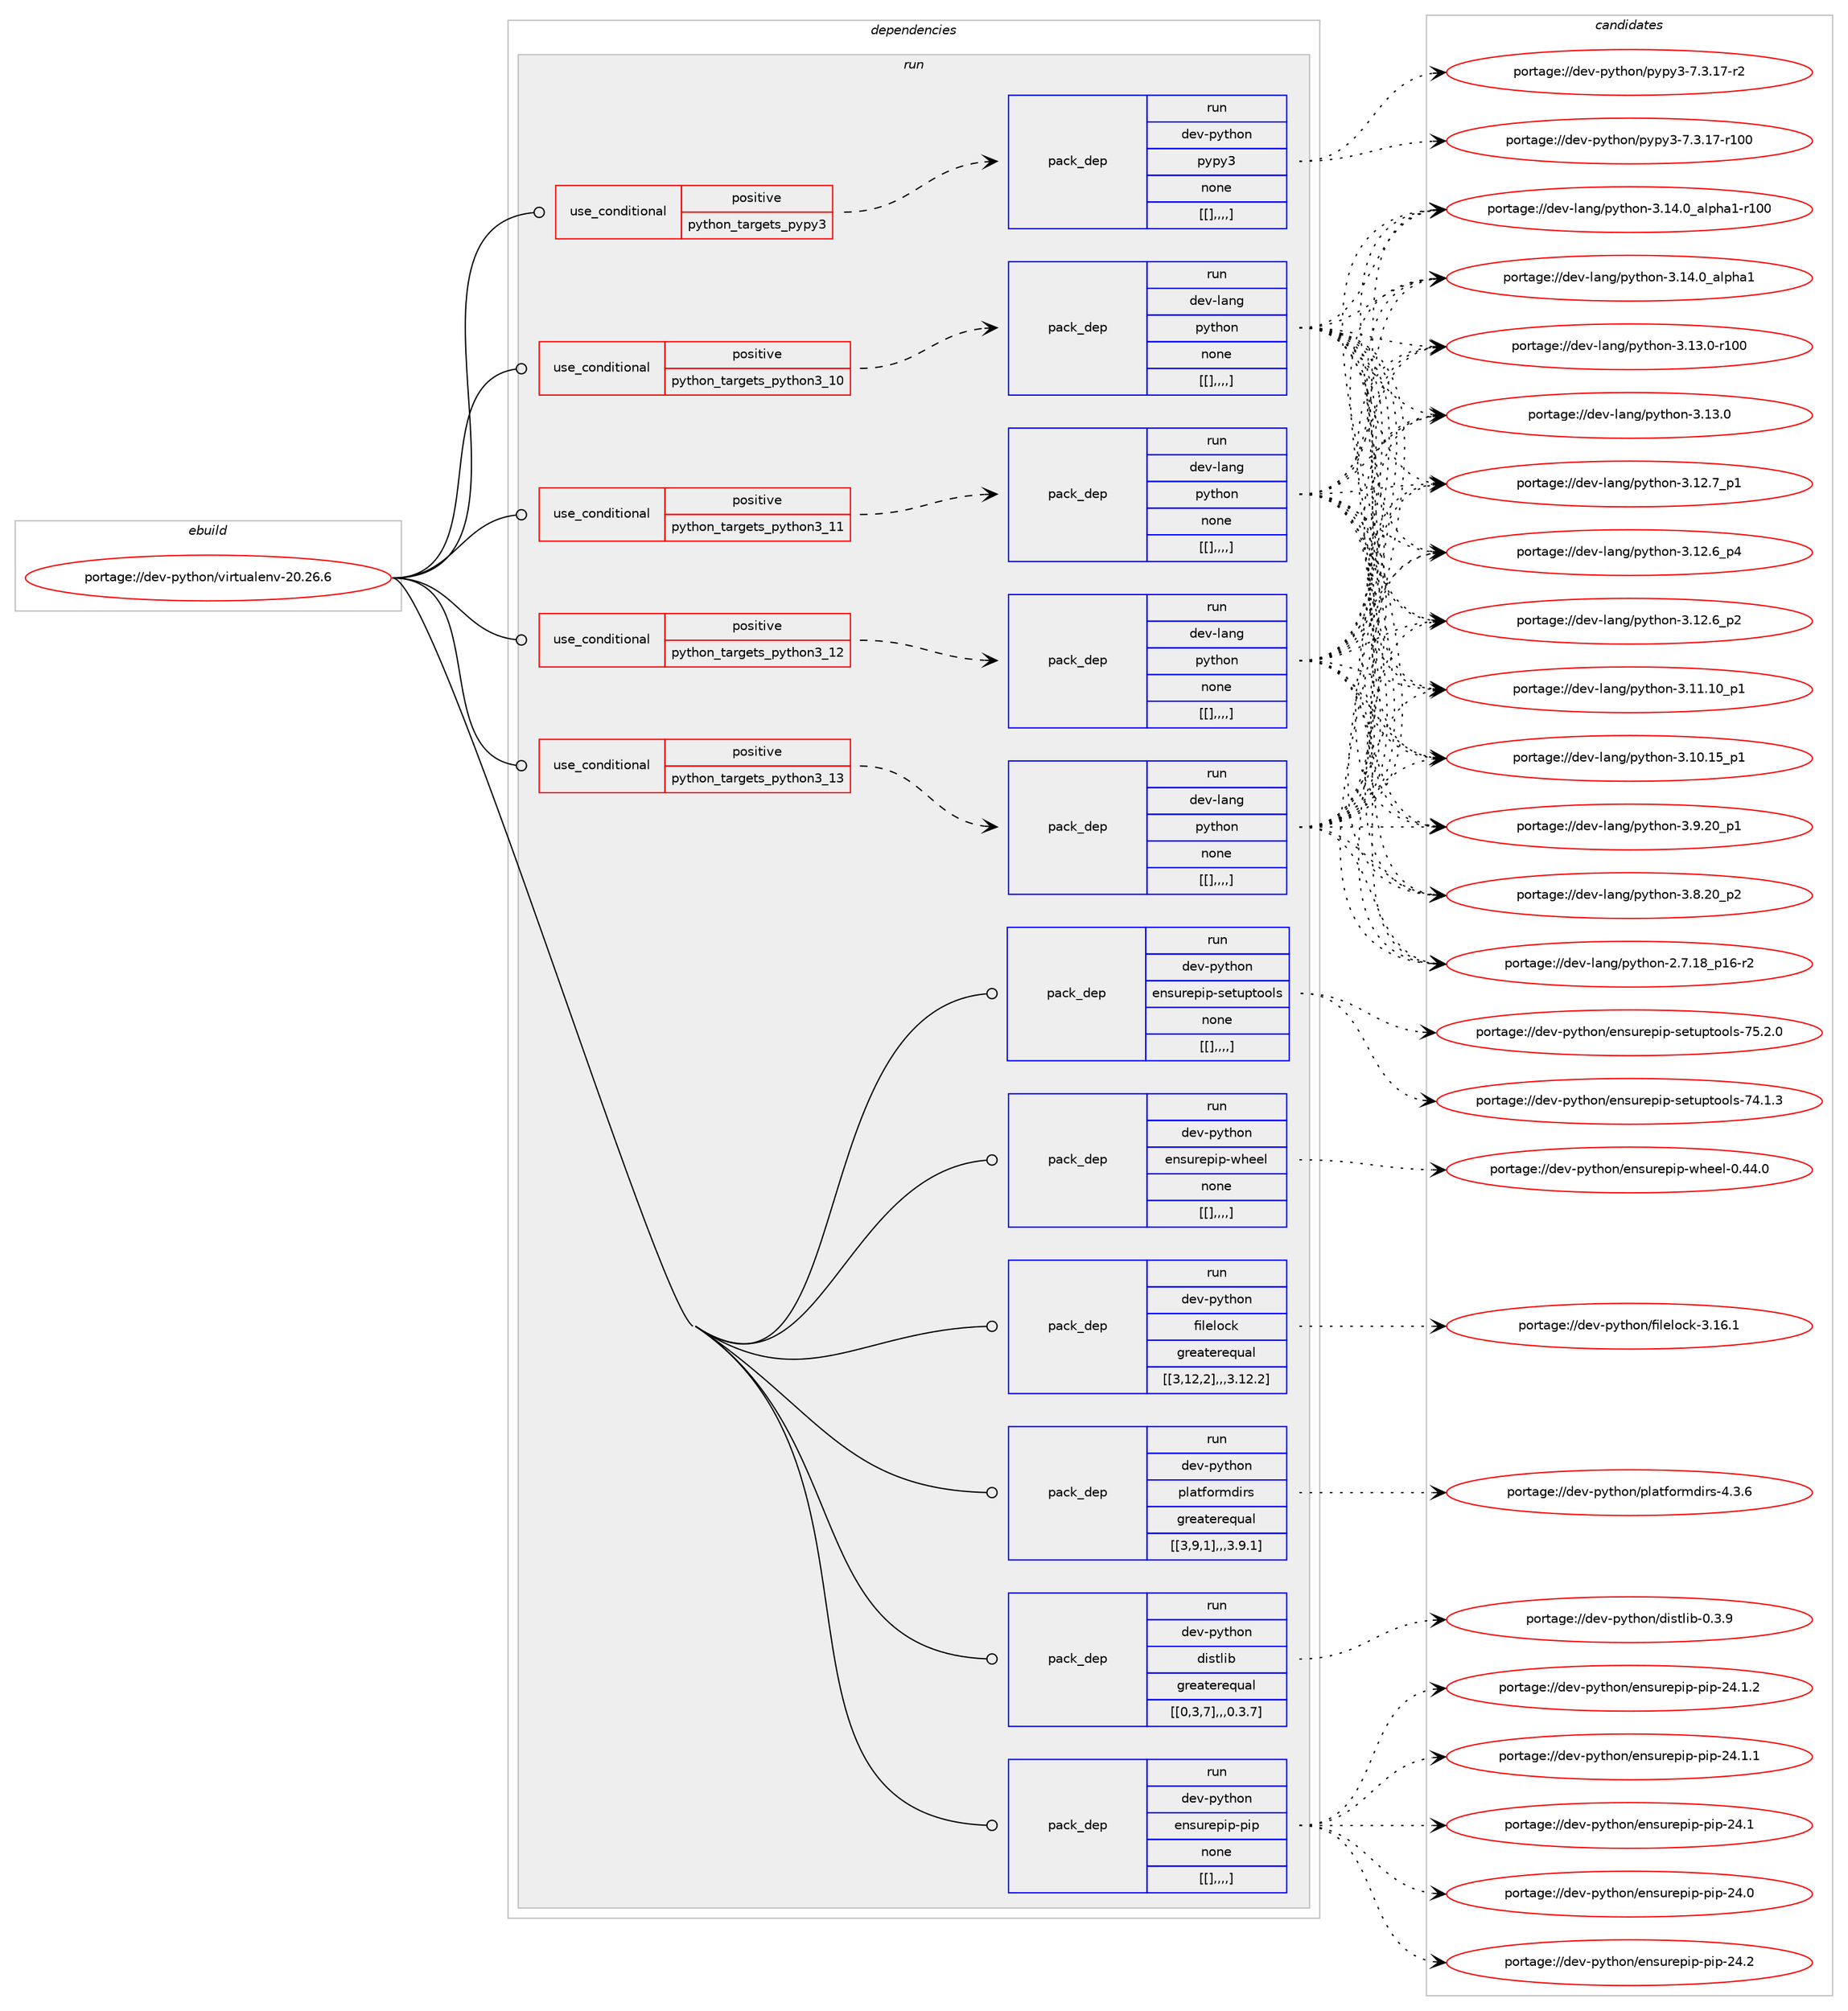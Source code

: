 digraph prolog {

# *************
# Graph options
# *************

newrank=true;
concentrate=true;
compound=true;
graph [rankdir=LR,fontname=Helvetica,fontsize=10,ranksep=1.5];#, ranksep=2.5, nodesep=0.2];
edge  [arrowhead=vee];
node  [fontname=Helvetica,fontsize=10];

# **********
# The ebuild
# **********

subgraph cluster_leftcol {
color=gray;
label=<<i>ebuild</i>>;
id [label="portage://dev-python/virtualenv-20.26.6", color=red, width=4, href="../dev-python/virtualenv-20.26.6.svg"];
}

# ****************
# The dependencies
# ****************

subgraph cluster_midcol {
color=gray;
label=<<i>dependencies</i>>;
subgraph cluster_compile {
fillcolor="#eeeeee";
style=filled;
label=<<i>compile</i>>;
}
subgraph cluster_compileandrun {
fillcolor="#eeeeee";
style=filled;
label=<<i>compile and run</i>>;
}
subgraph cluster_run {
fillcolor="#eeeeee";
style=filled;
label=<<i>run</i>>;
subgraph cond44008 {
dependency174478 [label=<<TABLE BORDER="0" CELLBORDER="1" CELLSPACING="0" CELLPADDING="4"><TR><TD ROWSPAN="3" CELLPADDING="10">use_conditional</TD></TR><TR><TD>positive</TD></TR><TR><TD>python_targets_pypy3</TD></TR></TABLE>>, shape=none, color=red];
subgraph pack129171 {
dependency174553 [label=<<TABLE BORDER="0" CELLBORDER="1" CELLSPACING="0" CELLPADDING="4" WIDTH="220"><TR><TD ROWSPAN="6" CELLPADDING="30">pack_dep</TD></TR><TR><TD WIDTH="110">run</TD></TR><TR><TD>dev-python</TD></TR><TR><TD>pypy3</TD></TR><TR><TD>none</TD></TR><TR><TD>[[],,,,]</TD></TR></TABLE>>, shape=none, color=blue];
}
dependency174478:e -> dependency174553:w [weight=20,style="dashed",arrowhead="vee"];
}
id:e -> dependency174478:w [weight=20,style="solid",arrowhead="odot"];
subgraph cond44059 {
dependency174594 [label=<<TABLE BORDER="0" CELLBORDER="1" CELLSPACING="0" CELLPADDING="4"><TR><TD ROWSPAN="3" CELLPADDING="10">use_conditional</TD></TR><TR><TD>positive</TD></TR><TR><TD>python_targets_python3_10</TD></TR></TABLE>>, shape=none, color=red];
subgraph pack129206 {
dependency174632 [label=<<TABLE BORDER="0" CELLBORDER="1" CELLSPACING="0" CELLPADDING="4" WIDTH="220"><TR><TD ROWSPAN="6" CELLPADDING="30">pack_dep</TD></TR><TR><TD WIDTH="110">run</TD></TR><TR><TD>dev-lang</TD></TR><TR><TD>python</TD></TR><TR><TD>none</TD></TR><TR><TD>[[],,,,]</TD></TR></TABLE>>, shape=none, color=blue];
}
dependency174594:e -> dependency174632:w [weight=20,style="dashed",arrowhead="vee"];
}
id:e -> dependency174594:w [weight=20,style="solid",arrowhead="odot"];
subgraph cond44103 {
dependency174690 [label=<<TABLE BORDER="0" CELLBORDER="1" CELLSPACING="0" CELLPADDING="4"><TR><TD ROWSPAN="3" CELLPADDING="10">use_conditional</TD></TR><TR><TD>positive</TD></TR><TR><TD>python_targets_python3_11</TD></TR></TABLE>>, shape=none, color=red];
subgraph pack129246 {
dependency174695 [label=<<TABLE BORDER="0" CELLBORDER="1" CELLSPACING="0" CELLPADDING="4" WIDTH="220"><TR><TD ROWSPAN="6" CELLPADDING="30">pack_dep</TD></TR><TR><TD WIDTH="110">run</TD></TR><TR><TD>dev-lang</TD></TR><TR><TD>python</TD></TR><TR><TD>none</TD></TR><TR><TD>[[],,,,]</TD></TR></TABLE>>, shape=none, color=blue];
}
dependency174690:e -> dependency174695:w [weight=20,style="dashed",arrowhead="vee"];
}
id:e -> dependency174690:w [weight=20,style="solid",arrowhead="odot"];
subgraph cond44116 {
dependency174723 [label=<<TABLE BORDER="0" CELLBORDER="1" CELLSPACING="0" CELLPADDING="4"><TR><TD ROWSPAN="3" CELLPADDING="10">use_conditional</TD></TR><TR><TD>positive</TD></TR><TR><TD>python_targets_python3_12</TD></TR></TABLE>>, shape=none, color=red];
subgraph pack129295 {
dependency174789 [label=<<TABLE BORDER="0" CELLBORDER="1" CELLSPACING="0" CELLPADDING="4" WIDTH="220"><TR><TD ROWSPAN="6" CELLPADDING="30">pack_dep</TD></TR><TR><TD WIDTH="110">run</TD></TR><TR><TD>dev-lang</TD></TR><TR><TD>python</TD></TR><TR><TD>none</TD></TR><TR><TD>[[],,,,]</TD></TR></TABLE>>, shape=none, color=blue];
}
dependency174723:e -> dependency174789:w [weight=20,style="dashed",arrowhead="vee"];
}
id:e -> dependency174723:w [weight=20,style="solid",arrowhead="odot"];
subgraph cond44148 {
dependency174832 [label=<<TABLE BORDER="0" CELLBORDER="1" CELLSPACING="0" CELLPADDING="4"><TR><TD ROWSPAN="3" CELLPADDING="10">use_conditional</TD></TR><TR><TD>positive</TD></TR><TR><TD>python_targets_python3_13</TD></TR></TABLE>>, shape=none, color=red];
subgraph pack129352 {
dependency174881 [label=<<TABLE BORDER="0" CELLBORDER="1" CELLSPACING="0" CELLPADDING="4" WIDTH="220"><TR><TD ROWSPAN="6" CELLPADDING="30">pack_dep</TD></TR><TR><TD WIDTH="110">run</TD></TR><TR><TD>dev-lang</TD></TR><TR><TD>python</TD></TR><TR><TD>none</TD></TR><TR><TD>[[],,,,]</TD></TR></TABLE>>, shape=none, color=blue];
}
dependency174832:e -> dependency174881:w [weight=20,style="dashed",arrowhead="vee"];
}
id:e -> dependency174832:w [weight=20,style="solid",arrowhead="odot"];
subgraph pack129361 {
dependency174898 [label=<<TABLE BORDER="0" CELLBORDER="1" CELLSPACING="0" CELLPADDING="4" WIDTH="220"><TR><TD ROWSPAN="6" CELLPADDING="30">pack_dep</TD></TR><TR><TD WIDTH="110">run</TD></TR><TR><TD>dev-python</TD></TR><TR><TD>distlib</TD></TR><TR><TD>greaterequal</TD></TR><TR><TD>[[0,3,7],,,0.3.7]</TD></TR></TABLE>>, shape=none, color=blue];
}
id:e -> dependency174898:w [weight=20,style="solid",arrowhead="odot"];
subgraph pack129382 {
dependency174935 [label=<<TABLE BORDER="0" CELLBORDER="1" CELLSPACING="0" CELLPADDING="4" WIDTH="220"><TR><TD ROWSPAN="6" CELLPADDING="30">pack_dep</TD></TR><TR><TD WIDTH="110">run</TD></TR><TR><TD>dev-python</TD></TR><TR><TD>ensurepip-pip</TD></TR><TR><TD>none</TD></TR><TR><TD>[[],,,,]</TD></TR></TABLE>>, shape=none, color=blue];
}
id:e -> dependency174935:w [weight=20,style="solid",arrowhead="odot"];
subgraph pack129396 {
dependency174956 [label=<<TABLE BORDER="0" CELLBORDER="1" CELLSPACING="0" CELLPADDING="4" WIDTH="220"><TR><TD ROWSPAN="6" CELLPADDING="30">pack_dep</TD></TR><TR><TD WIDTH="110">run</TD></TR><TR><TD>dev-python</TD></TR><TR><TD>ensurepip-setuptools</TD></TR><TR><TD>none</TD></TR><TR><TD>[[],,,,]</TD></TR></TABLE>>, shape=none, color=blue];
}
id:e -> dependency174956:w [weight=20,style="solid",arrowhead="odot"];
subgraph pack129413 {
dependency175004 [label=<<TABLE BORDER="0" CELLBORDER="1" CELLSPACING="0" CELLPADDING="4" WIDTH="220"><TR><TD ROWSPAN="6" CELLPADDING="30">pack_dep</TD></TR><TR><TD WIDTH="110">run</TD></TR><TR><TD>dev-python</TD></TR><TR><TD>ensurepip-wheel</TD></TR><TR><TD>none</TD></TR><TR><TD>[[],,,,]</TD></TR></TABLE>>, shape=none, color=blue];
}
id:e -> dependency175004:w [weight=20,style="solid",arrowhead="odot"];
subgraph pack129433 {
dependency175044 [label=<<TABLE BORDER="0" CELLBORDER="1" CELLSPACING="0" CELLPADDING="4" WIDTH="220"><TR><TD ROWSPAN="6" CELLPADDING="30">pack_dep</TD></TR><TR><TD WIDTH="110">run</TD></TR><TR><TD>dev-python</TD></TR><TR><TD>filelock</TD></TR><TR><TD>greaterequal</TD></TR><TR><TD>[[3,12,2],,,3.12.2]</TD></TR></TABLE>>, shape=none, color=blue];
}
id:e -> dependency175044:w [weight=20,style="solid",arrowhead="odot"];
subgraph pack129464 {
dependency175068 [label=<<TABLE BORDER="0" CELLBORDER="1" CELLSPACING="0" CELLPADDING="4" WIDTH="220"><TR><TD ROWSPAN="6" CELLPADDING="30">pack_dep</TD></TR><TR><TD WIDTH="110">run</TD></TR><TR><TD>dev-python</TD></TR><TR><TD>platformdirs</TD></TR><TR><TD>greaterequal</TD></TR><TR><TD>[[3,9,1],,,3.9.1]</TD></TR></TABLE>>, shape=none, color=blue];
}
id:e -> dependency175068:w [weight=20,style="solid",arrowhead="odot"];
}
}

# **************
# The candidates
# **************

subgraph cluster_choices {
rank=same;
color=gray;
label=<<i>candidates</i>>;

subgraph choice129272 {
color=black;
nodesep=1;
choice100101118451121211161041111104711212111212151455546514649554511450 [label="portage://dev-python/pypy3-7.3.17-r2", color=red, width=4,href="../dev-python/pypy3-7.3.17-r2.svg"];
choice1001011184511212111610411111047112121112121514555465146495545114494848 [label="portage://dev-python/pypy3-7.3.17-r100", color=red, width=4,href="../dev-python/pypy3-7.3.17-r100.svg"];
dependency174553:e -> choice100101118451121211161041111104711212111212151455546514649554511450:w [style=dotted,weight="100"];
dependency174553:e -> choice1001011184511212111610411111047112121112121514555465146495545114494848:w [style=dotted,weight="100"];
}
subgraph choice129294 {
color=black;
nodesep=1;
choice100101118451089711010347112121116104111110455146495246489597108112104974945114494848 [label="portage://dev-lang/python-3.14.0_alpha1-r100", color=red, width=4,href="../dev-lang/python-3.14.0_alpha1-r100.svg"];
choice1001011184510897110103471121211161041111104551464952464895971081121049749 [label="portage://dev-lang/python-3.14.0_alpha1", color=red, width=4,href="../dev-lang/python-3.14.0_alpha1.svg"];
choice1001011184510897110103471121211161041111104551464951464845114494848 [label="portage://dev-lang/python-3.13.0-r100", color=red, width=4,href="../dev-lang/python-3.13.0-r100.svg"];
choice10010111845108971101034711212111610411111045514649514648 [label="portage://dev-lang/python-3.13.0", color=red, width=4,href="../dev-lang/python-3.13.0.svg"];
choice100101118451089711010347112121116104111110455146495046559511249 [label="portage://dev-lang/python-3.12.7_p1", color=red, width=4,href="../dev-lang/python-3.12.7_p1.svg"];
choice100101118451089711010347112121116104111110455146495046549511252 [label="portage://dev-lang/python-3.12.6_p4", color=red, width=4,href="../dev-lang/python-3.12.6_p4.svg"];
choice100101118451089711010347112121116104111110455146495046549511250 [label="portage://dev-lang/python-3.12.6_p2", color=red, width=4,href="../dev-lang/python-3.12.6_p2.svg"];
choice10010111845108971101034711212111610411111045514649494649489511249 [label="portage://dev-lang/python-3.11.10_p1", color=red, width=4,href="../dev-lang/python-3.11.10_p1.svg"];
choice10010111845108971101034711212111610411111045514649484649539511249 [label="portage://dev-lang/python-3.10.15_p1", color=red, width=4,href="../dev-lang/python-3.10.15_p1.svg"];
choice100101118451089711010347112121116104111110455146574650489511249 [label="portage://dev-lang/python-3.9.20_p1", color=red, width=4,href="../dev-lang/python-3.9.20_p1.svg"];
choice100101118451089711010347112121116104111110455146564650489511250 [label="portage://dev-lang/python-3.8.20_p2", color=red, width=4,href="../dev-lang/python-3.8.20_p2.svg"];
choice100101118451089711010347112121116104111110455046554649569511249544511450 [label="portage://dev-lang/python-2.7.18_p16-r2", color=red, width=4,href="../dev-lang/python-2.7.18_p16-r2.svg"];
dependency174632:e -> choice100101118451089711010347112121116104111110455146495246489597108112104974945114494848:w [style=dotted,weight="100"];
dependency174632:e -> choice1001011184510897110103471121211161041111104551464952464895971081121049749:w [style=dotted,weight="100"];
dependency174632:e -> choice1001011184510897110103471121211161041111104551464951464845114494848:w [style=dotted,weight="100"];
dependency174632:e -> choice10010111845108971101034711212111610411111045514649514648:w [style=dotted,weight="100"];
dependency174632:e -> choice100101118451089711010347112121116104111110455146495046559511249:w [style=dotted,weight="100"];
dependency174632:e -> choice100101118451089711010347112121116104111110455146495046549511252:w [style=dotted,weight="100"];
dependency174632:e -> choice100101118451089711010347112121116104111110455146495046549511250:w [style=dotted,weight="100"];
dependency174632:e -> choice10010111845108971101034711212111610411111045514649494649489511249:w [style=dotted,weight="100"];
dependency174632:e -> choice10010111845108971101034711212111610411111045514649484649539511249:w [style=dotted,weight="100"];
dependency174632:e -> choice100101118451089711010347112121116104111110455146574650489511249:w [style=dotted,weight="100"];
dependency174632:e -> choice100101118451089711010347112121116104111110455146564650489511250:w [style=dotted,weight="100"];
dependency174632:e -> choice100101118451089711010347112121116104111110455046554649569511249544511450:w [style=dotted,weight="100"];
}
subgraph choice129319 {
color=black;
nodesep=1;
choice100101118451089711010347112121116104111110455146495246489597108112104974945114494848 [label="portage://dev-lang/python-3.14.0_alpha1-r100", color=red, width=4,href="../dev-lang/python-3.14.0_alpha1-r100.svg"];
choice1001011184510897110103471121211161041111104551464952464895971081121049749 [label="portage://dev-lang/python-3.14.0_alpha1", color=red, width=4,href="../dev-lang/python-3.14.0_alpha1.svg"];
choice1001011184510897110103471121211161041111104551464951464845114494848 [label="portage://dev-lang/python-3.13.0-r100", color=red, width=4,href="../dev-lang/python-3.13.0-r100.svg"];
choice10010111845108971101034711212111610411111045514649514648 [label="portage://dev-lang/python-3.13.0", color=red, width=4,href="../dev-lang/python-3.13.0.svg"];
choice100101118451089711010347112121116104111110455146495046559511249 [label="portage://dev-lang/python-3.12.7_p1", color=red, width=4,href="../dev-lang/python-3.12.7_p1.svg"];
choice100101118451089711010347112121116104111110455146495046549511252 [label="portage://dev-lang/python-3.12.6_p4", color=red, width=4,href="../dev-lang/python-3.12.6_p4.svg"];
choice100101118451089711010347112121116104111110455146495046549511250 [label="portage://dev-lang/python-3.12.6_p2", color=red, width=4,href="../dev-lang/python-3.12.6_p2.svg"];
choice10010111845108971101034711212111610411111045514649494649489511249 [label="portage://dev-lang/python-3.11.10_p1", color=red, width=4,href="../dev-lang/python-3.11.10_p1.svg"];
choice10010111845108971101034711212111610411111045514649484649539511249 [label="portage://dev-lang/python-3.10.15_p1", color=red, width=4,href="../dev-lang/python-3.10.15_p1.svg"];
choice100101118451089711010347112121116104111110455146574650489511249 [label="portage://dev-lang/python-3.9.20_p1", color=red, width=4,href="../dev-lang/python-3.9.20_p1.svg"];
choice100101118451089711010347112121116104111110455146564650489511250 [label="portage://dev-lang/python-3.8.20_p2", color=red, width=4,href="../dev-lang/python-3.8.20_p2.svg"];
choice100101118451089711010347112121116104111110455046554649569511249544511450 [label="portage://dev-lang/python-2.7.18_p16-r2", color=red, width=4,href="../dev-lang/python-2.7.18_p16-r2.svg"];
dependency174695:e -> choice100101118451089711010347112121116104111110455146495246489597108112104974945114494848:w [style=dotted,weight="100"];
dependency174695:e -> choice1001011184510897110103471121211161041111104551464952464895971081121049749:w [style=dotted,weight="100"];
dependency174695:e -> choice1001011184510897110103471121211161041111104551464951464845114494848:w [style=dotted,weight="100"];
dependency174695:e -> choice10010111845108971101034711212111610411111045514649514648:w [style=dotted,weight="100"];
dependency174695:e -> choice100101118451089711010347112121116104111110455146495046559511249:w [style=dotted,weight="100"];
dependency174695:e -> choice100101118451089711010347112121116104111110455146495046549511252:w [style=dotted,weight="100"];
dependency174695:e -> choice100101118451089711010347112121116104111110455146495046549511250:w [style=dotted,weight="100"];
dependency174695:e -> choice10010111845108971101034711212111610411111045514649494649489511249:w [style=dotted,weight="100"];
dependency174695:e -> choice10010111845108971101034711212111610411111045514649484649539511249:w [style=dotted,weight="100"];
dependency174695:e -> choice100101118451089711010347112121116104111110455146574650489511249:w [style=dotted,weight="100"];
dependency174695:e -> choice100101118451089711010347112121116104111110455146564650489511250:w [style=dotted,weight="100"];
dependency174695:e -> choice100101118451089711010347112121116104111110455046554649569511249544511450:w [style=dotted,weight="100"];
}
subgraph choice129327 {
color=black;
nodesep=1;
choice100101118451089711010347112121116104111110455146495246489597108112104974945114494848 [label="portage://dev-lang/python-3.14.0_alpha1-r100", color=red, width=4,href="../dev-lang/python-3.14.0_alpha1-r100.svg"];
choice1001011184510897110103471121211161041111104551464952464895971081121049749 [label="portage://dev-lang/python-3.14.0_alpha1", color=red, width=4,href="../dev-lang/python-3.14.0_alpha1.svg"];
choice1001011184510897110103471121211161041111104551464951464845114494848 [label="portage://dev-lang/python-3.13.0-r100", color=red, width=4,href="../dev-lang/python-3.13.0-r100.svg"];
choice10010111845108971101034711212111610411111045514649514648 [label="portage://dev-lang/python-3.13.0", color=red, width=4,href="../dev-lang/python-3.13.0.svg"];
choice100101118451089711010347112121116104111110455146495046559511249 [label="portage://dev-lang/python-3.12.7_p1", color=red, width=4,href="../dev-lang/python-3.12.7_p1.svg"];
choice100101118451089711010347112121116104111110455146495046549511252 [label="portage://dev-lang/python-3.12.6_p4", color=red, width=4,href="../dev-lang/python-3.12.6_p4.svg"];
choice100101118451089711010347112121116104111110455146495046549511250 [label="portage://dev-lang/python-3.12.6_p2", color=red, width=4,href="../dev-lang/python-3.12.6_p2.svg"];
choice10010111845108971101034711212111610411111045514649494649489511249 [label="portage://dev-lang/python-3.11.10_p1", color=red, width=4,href="../dev-lang/python-3.11.10_p1.svg"];
choice10010111845108971101034711212111610411111045514649484649539511249 [label="portage://dev-lang/python-3.10.15_p1", color=red, width=4,href="../dev-lang/python-3.10.15_p1.svg"];
choice100101118451089711010347112121116104111110455146574650489511249 [label="portage://dev-lang/python-3.9.20_p1", color=red, width=4,href="../dev-lang/python-3.9.20_p1.svg"];
choice100101118451089711010347112121116104111110455146564650489511250 [label="portage://dev-lang/python-3.8.20_p2", color=red, width=4,href="../dev-lang/python-3.8.20_p2.svg"];
choice100101118451089711010347112121116104111110455046554649569511249544511450 [label="portage://dev-lang/python-2.7.18_p16-r2", color=red, width=4,href="../dev-lang/python-2.7.18_p16-r2.svg"];
dependency174789:e -> choice100101118451089711010347112121116104111110455146495246489597108112104974945114494848:w [style=dotted,weight="100"];
dependency174789:e -> choice1001011184510897110103471121211161041111104551464952464895971081121049749:w [style=dotted,weight="100"];
dependency174789:e -> choice1001011184510897110103471121211161041111104551464951464845114494848:w [style=dotted,weight="100"];
dependency174789:e -> choice10010111845108971101034711212111610411111045514649514648:w [style=dotted,weight="100"];
dependency174789:e -> choice100101118451089711010347112121116104111110455146495046559511249:w [style=dotted,weight="100"];
dependency174789:e -> choice100101118451089711010347112121116104111110455146495046549511252:w [style=dotted,weight="100"];
dependency174789:e -> choice100101118451089711010347112121116104111110455146495046549511250:w [style=dotted,weight="100"];
dependency174789:e -> choice10010111845108971101034711212111610411111045514649494649489511249:w [style=dotted,weight="100"];
dependency174789:e -> choice10010111845108971101034711212111610411111045514649484649539511249:w [style=dotted,weight="100"];
dependency174789:e -> choice100101118451089711010347112121116104111110455146574650489511249:w [style=dotted,weight="100"];
dependency174789:e -> choice100101118451089711010347112121116104111110455146564650489511250:w [style=dotted,weight="100"];
dependency174789:e -> choice100101118451089711010347112121116104111110455046554649569511249544511450:w [style=dotted,weight="100"];
}
subgraph choice129348 {
color=black;
nodesep=1;
choice100101118451089711010347112121116104111110455146495246489597108112104974945114494848 [label="portage://dev-lang/python-3.14.0_alpha1-r100", color=red, width=4,href="../dev-lang/python-3.14.0_alpha1-r100.svg"];
choice1001011184510897110103471121211161041111104551464952464895971081121049749 [label="portage://dev-lang/python-3.14.0_alpha1", color=red, width=4,href="../dev-lang/python-3.14.0_alpha1.svg"];
choice1001011184510897110103471121211161041111104551464951464845114494848 [label="portage://dev-lang/python-3.13.0-r100", color=red, width=4,href="../dev-lang/python-3.13.0-r100.svg"];
choice10010111845108971101034711212111610411111045514649514648 [label="portage://dev-lang/python-3.13.0", color=red, width=4,href="../dev-lang/python-3.13.0.svg"];
choice100101118451089711010347112121116104111110455146495046559511249 [label="portage://dev-lang/python-3.12.7_p1", color=red, width=4,href="../dev-lang/python-3.12.7_p1.svg"];
choice100101118451089711010347112121116104111110455146495046549511252 [label="portage://dev-lang/python-3.12.6_p4", color=red, width=4,href="../dev-lang/python-3.12.6_p4.svg"];
choice100101118451089711010347112121116104111110455146495046549511250 [label="portage://dev-lang/python-3.12.6_p2", color=red, width=4,href="../dev-lang/python-3.12.6_p2.svg"];
choice10010111845108971101034711212111610411111045514649494649489511249 [label="portage://dev-lang/python-3.11.10_p1", color=red, width=4,href="../dev-lang/python-3.11.10_p1.svg"];
choice10010111845108971101034711212111610411111045514649484649539511249 [label="portage://dev-lang/python-3.10.15_p1", color=red, width=4,href="../dev-lang/python-3.10.15_p1.svg"];
choice100101118451089711010347112121116104111110455146574650489511249 [label="portage://dev-lang/python-3.9.20_p1", color=red, width=4,href="../dev-lang/python-3.9.20_p1.svg"];
choice100101118451089711010347112121116104111110455146564650489511250 [label="portage://dev-lang/python-3.8.20_p2", color=red, width=4,href="../dev-lang/python-3.8.20_p2.svg"];
choice100101118451089711010347112121116104111110455046554649569511249544511450 [label="portage://dev-lang/python-2.7.18_p16-r2", color=red, width=4,href="../dev-lang/python-2.7.18_p16-r2.svg"];
dependency174881:e -> choice100101118451089711010347112121116104111110455146495246489597108112104974945114494848:w [style=dotted,weight="100"];
dependency174881:e -> choice1001011184510897110103471121211161041111104551464952464895971081121049749:w [style=dotted,weight="100"];
dependency174881:e -> choice1001011184510897110103471121211161041111104551464951464845114494848:w [style=dotted,weight="100"];
dependency174881:e -> choice10010111845108971101034711212111610411111045514649514648:w [style=dotted,weight="100"];
dependency174881:e -> choice100101118451089711010347112121116104111110455146495046559511249:w [style=dotted,weight="100"];
dependency174881:e -> choice100101118451089711010347112121116104111110455146495046549511252:w [style=dotted,weight="100"];
dependency174881:e -> choice100101118451089711010347112121116104111110455146495046549511250:w [style=dotted,weight="100"];
dependency174881:e -> choice10010111845108971101034711212111610411111045514649494649489511249:w [style=dotted,weight="100"];
dependency174881:e -> choice10010111845108971101034711212111610411111045514649484649539511249:w [style=dotted,weight="100"];
dependency174881:e -> choice100101118451089711010347112121116104111110455146574650489511249:w [style=dotted,weight="100"];
dependency174881:e -> choice100101118451089711010347112121116104111110455146564650489511250:w [style=dotted,weight="100"];
dependency174881:e -> choice100101118451089711010347112121116104111110455046554649569511249544511450:w [style=dotted,weight="100"];
}
subgraph choice129364 {
color=black;
nodesep=1;
choice100101118451121211161041111104710010511511610810598454846514657 [label="portage://dev-python/distlib-0.3.9", color=red, width=4,href="../dev-python/distlib-0.3.9.svg"];
dependency174898:e -> choice100101118451121211161041111104710010511511610810598454846514657:w [style=dotted,weight="100"];
}
subgraph choice129365 {
color=black;
nodesep=1;
choice1001011184511212111610411111047101110115117114101112105112451121051124550524650 [label="portage://dev-python/ensurepip-pip-24.2", color=red, width=4,href="../dev-python/ensurepip-pip-24.2.svg"];
choice10010111845112121116104111110471011101151171141011121051124511210511245505246494650 [label="portage://dev-python/ensurepip-pip-24.1.2", color=red, width=4,href="../dev-python/ensurepip-pip-24.1.2.svg"];
choice10010111845112121116104111110471011101151171141011121051124511210511245505246494649 [label="portage://dev-python/ensurepip-pip-24.1.1", color=red, width=4,href="../dev-python/ensurepip-pip-24.1.1.svg"];
choice1001011184511212111610411111047101110115117114101112105112451121051124550524649 [label="portage://dev-python/ensurepip-pip-24.1", color=red, width=4,href="../dev-python/ensurepip-pip-24.1.svg"];
choice1001011184511212111610411111047101110115117114101112105112451121051124550524648 [label="portage://dev-python/ensurepip-pip-24.0", color=red, width=4,href="../dev-python/ensurepip-pip-24.0.svg"];
dependency174935:e -> choice1001011184511212111610411111047101110115117114101112105112451121051124550524650:w [style=dotted,weight="100"];
dependency174935:e -> choice10010111845112121116104111110471011101151171141011121051124511210511245505246494650:w [style=dotted,weight="100"];
dependency174935:e -> choice10010111845112121116104111110471011101151171141011121051124511210511245505246494649:w [style=dotted,weight="100"];
dependency174935:e -> choice1001011184511212111610411111047101110115117114101112105112451121051124550524649:w [style=dotted,weight="100"];
dependency174935:e -> choice1001011184511212111610411111047101110115117114101112105112451121051124550524648:w [style=dotted,weight="100"];
}
subgraph choice129370 {
color=black;
nodesep=1;
choice10010111845112121116104111110471011101151171141011121051124511510111611711211611111110811545555346504648 [label="portage://dev-python/ensurepip-setuptools-75.2.0", color=red, width=4,href="../dev-python/ensurepip-setuptools-75.2.0.svg"];
choice10010111845112121116104111110471011101151171141011121051124511510111611711211611111110811545555246494651 [label="portage://dev-python/ensurepip-setuptools-74.1.3", color=red, width=4,href="../dev-python/ensurepip-setuptools-74.1.3.svg"];
dependency174956:e -> choice10010111845112121116104111110471011101151171141011121051124511510111611711211611111110811545555346504648:w [style=dotted,weight="100"];
dependency174956:e -> choice10010111845112121116104111110471011101151171141011121051124511510111611711211611111110811545555246494651:w [style=dotted,weight="100"];
}
subgraph choice129373 {
color=black;
nodesep=1;
choice10010111845112121116104111110471011101151171141011121051124511910410110110845484652524648 [label="portage://dev-python/ensurepip-wheel-0.44.0", color=red, width=4,href="../dev-python/ensurepip-wheel-0.44.0.svg"];
dependency175004:e -> choice10010111845112121116104111110471011101151171141011121051124511910410110110845484652524648:w [style=dotted,weight="100"];
}
subgraph choice129378 {
color=black;
nodesep=1;
choice10010111845112121116104111110471021051081011081119910745514649544649 [label="portage://dev-python/filelock-3.16.1", color=red, width=4,href="../dev-python/filelock-3.16.1.svg"];
dependency175044:e -> choice10010111845112121116104111110471021051081011081119910745514649544649:w [style=dotted,weight="100"];
}
subgraph choice129406 {
color=black;
nodesep=1;
choice100101118451121211161041111104711210897116102111114109100105114115455246514654 [label="portage://dev-python/platformdirs-4.3.6", color=red, width=4,href="../dev-python/platformdirs-4.3.6.svg"];
dependency175068:e -> choice100101118451121211161041111104711210897116102111114109100105114115455246514654:w [style=dotted,weight="100"];
}
}

}
